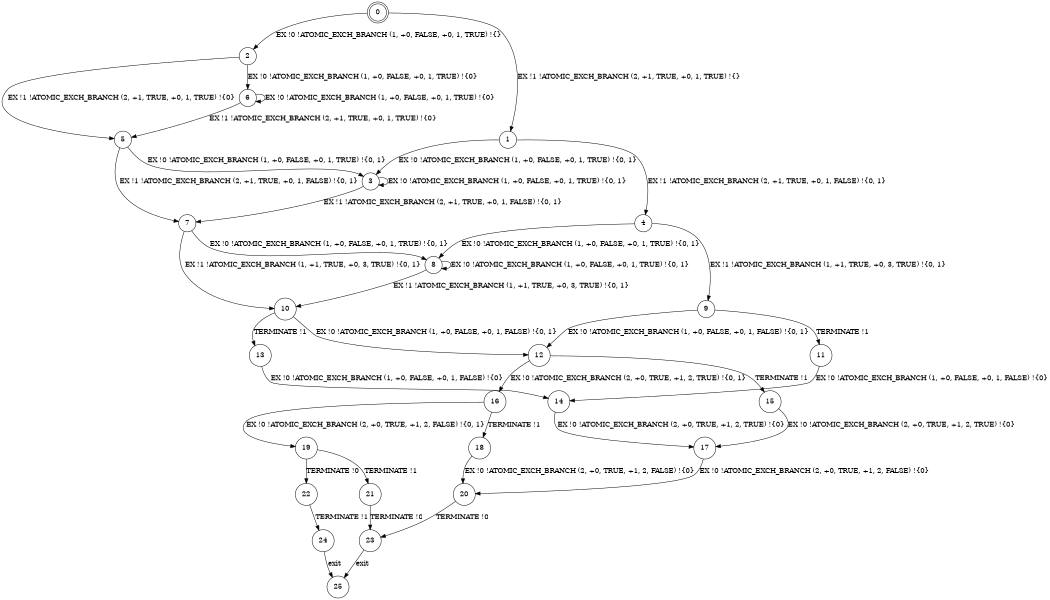 digraph BCG {
size = "7, 10.5";
center = TRUE;
node [shape = circle];
0 [peripheries = 2];
0 -> 1 [label = "EX !1 !ATOMIC_EXCH_BRANCH (2, +1, TRUE, +0, 1, TRUE) !{}"];
0 -> 2 [label = "EX !0 !ATOMIC_EXCH_BRANCH (1, +0, FALSE, +0, 1, TRUE) !{}"];
1 -> 3 [label = "EX !0 !ATOMIC_EXCH_BRANCH (1, +0, FALSE, +0, 1, TRUE) !{0, 1}"];
1 -> 4 [label = "EX !1 !ATOMIC_EXCH_BRANCH (2, +1, TRUE, +0, 1, FALSE) !{0, 1}"];
2 -> 5 [label = "EX !1 !ATOMIC_EXCH_BRANCH (2, +1, TRUE, +0, 1, TRUE) !{0}"];
2 -> 6 [label = "EX !0 !ATOMIC_EXCH_BRANCH (1, +0, FALSE, +0, 1, TRUE) !{0}"];
3 -> 7 [label = "EX !1 !ATOMIC_EXCH_BRANCH (2, +1, TRUE, +0, 1, FALSE) !{0, 1}"];
3 -> 3 [label = "EX !0 !ATOMIC_EXCH_BRANCH (1, +0, FALSE, +0, 1, TRUE) !{0, 1}"];
4 -> 8 [label = "EX !0 !ATOMIC_EXCH_BRANCH (1, +0, FALSE, +0, 1, TRUE) !{0, 1}"];
4 -> 9 [label = "EX !1 !ATOMIC_EXCH_BRANCH (1, +1, TRUE, +0, 3, TRUE) !{0, 1}"];
5 -> 7 [label = "EX !1 !ATOMIC_EXCH_BRANCH (2, +1, TRUE, +0, 1, FALSE) !{0, 1}"];
5 -> 3 [label = "EX !0 !ATOMIC_EXCH_BRANCH (1, +0, FALSE, +0, 1, TRUE) !{0, 1}"];
6 -> 5 [label = "EX !1 !ATOMIC_EXCH_BRANCH (2, +1, TRUE, +0, 1, TRUE) !{0}"];
6 -> 6 [label = "EX !0 !ATOMIC_EXCH_BRANCH (1, +0, FALSE, +0, 1, TRUE) !{0}"];
7 -> 10 [label = "EX !1 !ATOMIC_EXCH_BRANCH (1, +1, TRUE, +0, 3, TRUE) !{0, 1}"];
7 -> 8 [label = "EX !0 !ATOMIC_EXCH_BRANCH (1, +0, FALSE, +0, 1, TRUE) !{0, 1}"];
8 -> 10 [label = "EX !1 !ATOMIC_EXCH_BRANCH (1, +1, TRUE, +0, 3, TRUE) !{0, 1}"];
8 -> 8 [label = "EX !0 !ATOMIC_EXCH_BRANCH (1, +0, FALSE, +0, 1, TRUE) !{0, 1}"];
9 -> 11 [label = "TERMINATE !1"];
9 -> 12 [label = "EX !0 !ATOMIC_EXCH_BRANCH (1, +0, FALSE, +0, 1, FALSE) !{0, 1}"];
10 -> 13 [label = "TERMINATE !1"];
10 -> 12 [label = "EX !0 !ATOMIC_EXCH_BRANCH (1, +0, FALSE, +0, 1, FALSE) !{0, 1}"];
11 -> 14 [label = "EX !0 !ATOMIC_EXCH_BRANCH (1, +0, FALSE, +0, 1, FALSE) !{0}"];
12 -> 15 [label = "TERMINATE !1"];
12 -> 16 [label = "EX !0 !ATOMIC_EXCH_BRANCH (2, +0, TRUE, +1, 2, TRUE) !{0, 1}"];
13 -> 14 [label = "EX !0 !ATOMIC_EXCH_BRANCH (1, +0, FALSE, +0, 1, FALSE) !{0}"];
14 -> 17 [label = "EX !0 !ATOMIC_EXCH_BRANCH (2, +0, TRUE, +1, 2, TRUE) !{0}"];
15 -> 17 [label = "EX !0 !ATOMIC_EXCH_BRANCH (2, +0, TRUE, +1, 2, TRUE) !{0}"];
16 -> 18 [label = "TERMINATE !1"];
16 -> 19 [label = "EX !0 !ATOMIC_EXCH_BRANCH (2, +0, TRUE, +1, 2, FALSE) !{0, 1}"];
17 -> 20 [label = "EX !0 !ATOMIC_EXCH_BRANCH (2, +0, TRUE, +1, 2, FALSE) !{0}"];
18 -> 20 [label = "EX !0 !ATOMIC_EXCH_BRANCH (2, +0, TRUE, +1, 2, FALSE) !{0}"];
19 -> 21 [label = "TERMINATE !1"];
19 -> 22 [label = "TERMINATE !0"];
20 -> 23 [label = "TERMINATE !0"];
21 -> 23 [label = "TERMINATE !0"];
22 -> 24 [label = "TERMINATE !1"];
23 -> 25 [label = "exit"];
24 -> 25 [label = "exit"];
}
